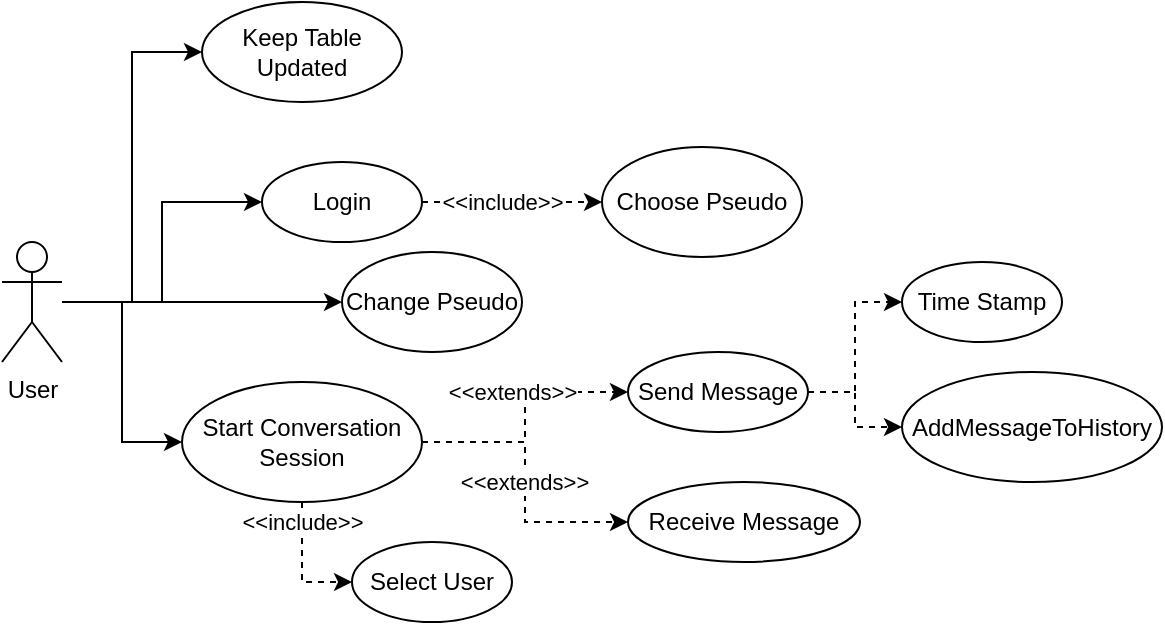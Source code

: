 <mxfile version="20.5.3" type="github">
  <diagram id="-P_8-iWG9aV-RMkAhdVp" name="Page-1">
    <mxGraphModel dx="997" dy="540" grid="1" gridSize="10" guides="1" tooltips="1" connect="1" arrows="1" fold="1" page="1" pageScale="1" pageWidth="827" pageHeight="1169" math="0" shadow="0">
      <root>
        <mxCell id="0" />
        <mxCell id="1" parent="0" />
        <mxCell id="ZcxPweZqJpsDd3th6vS2-11" style="edgeStyle=orthogonalEdgeStyle;rounded=0;orthogonalLoop=1;jettySize=auto;html=1;entryX=0;entryY=0.5;entryDx=0;entryDy=0;" edge="1" parent="1" source="ZcxPweZqJpsDd3th6vS2-1" target="ZcxPweZqJpsDd3th6vS2-6">
          <mxGeometry relative="1" as="geometry" />
        </mxCell>
        <mxCell id="ZcxPweZqJpsDd3th6vS2-12" style="edgeStyle=orthogonalEdgeStyle;rounded=0;orthogonalLoop=1;jettySize=auto;html=1;entryX=0;entryY=0.5;entryDx=0;entryDy=0;" edge="1" parent="1" source="ZcxPweZqJpsDd3th6vS2-1" target="ZcxPweZqJpsDd3th6vS2-9">
          <mxGeometry relative="1" as="geometry" />
        </mxCell>
        <mxCell id="ZcxPweZqJpsDd3th6vS2-15" style="edgeStyle=orthogonalEdgeStyle;rounded=0;orthogonalLoop=1;jettySize=auto;html=1;entryX=0;entryY=0.5;entryDx=0;entryDy=0;" edge="1" parent="1" source="ZcxPweZqJpsDd3th6vS2-1" target="ZcxPweZqJpsDd3th6vS2-7">
          <mxGeometry relative="1" as="geometry" />
        </mxCell>
        <mxCell id="ZcxPweZqJpsDd3th6vS2-17" style="edgeStyle=orthogonalEdgeStyle;rounded=0;orthogonalLoop=1;jettySize=auto;html=1;entryX=0;entryY=0.5;entryDx=0;entryDy=0;" edge="1" parent="1" source="ZcxPweZqJpsDd3th6vS2-1" target="ZcxPweZqJpsDd3th6vS2-16">
          <mxGeometry relative="1" as="geometry" />
        </mxCell>
        <mxCell id="ZcxPweZqJpsDd3th6vS2-1" value="User" style="shape=umlActor;verticalLabelPosition=bottom;verticalAlign=top;html=1;" vertex="1" parent="1">
          <mxGeometry x="70" y="210" width="30" height="60" as="geometry" />
        </mxCell>
        <mxCell id="ZcxPweZqJpsDd3th6vS2-6" value="Keep Table Updated" style="ellipse;whiteSpace=wrap;html=1;" vertex="1" parent="1">
          <mxGeometry x="170" y="90" width="100" height="50" as="geometry" />
        </mxCell>
        <mxCell id="ZcxPweZqJpsDd3th6vS2-7" value="Change Pseudo" style="ellipse;whiteSpace=wrap;html=1;" vertex="1" parent="1">
          <mxGeometry x="240" y="215" width="90" height="50" as="geometry" />
        </mxCell>
        <mxCell id="ZcxPweZqJpsDd3th6vS2-8" value="Choose Pseudo" style="ellipse;whiteSpace=wrap;html=1;" vertex="1" parent="1">
          <mxGeometry x="370" y="162.5" width="100" height="55" as="geometry" />
        </mxCell>
        <mxCell id="ZcxPweZqJpsDd3th6vS2-13" style="edgeStyle=orthogonalEdgeStyle;rounded=0;orthogonalLoop=1;jettySize=auto;html=1;exitX=1;exitY=0.5;exitDx=0;exitDy=0;entryX=0;entryY=0.5;entryDx=0;entryDy=0;dashed=1;" edge="1" parent="1" source="ZcxPweZqJpsDd3th6vS2-9" target="ZcxPweZqJpsDd3th6vS2-8">
          <mxGeometry relative="1" as="geometry" />
        </mxCell>
        <mxCell id="ZcxPweZqJpsDd3th6vS2-14" value="&amp;lt;&amp;lt;include&amp;gt;&amp;gt;" style="edgeLabel;html=1;align=center;verticalAlign=middle;resizable=0;points=[];" vertex="1" connectable="0" parent="ZcxPweZqJpsDd3th6vS2-13">
          <mxGeometry x="-0.276" relative="1" as="geometry">
            <mxPoint x="7" as="offset" />
          </mxGeometry>
        </mxCell>
        <mxCell id="ZcxPweZqJpsDd3th6vS2-9" value="Login" style="ellipse;whiteSpace=wrap;html=1;" vertex="1" parent="1">
          <mxGeometry x="200" y="170" width="80" height="40" as="geometry" />
        </mxCell>
        <mxCell id="ZcxPweZqJpsDd3th6vS2-19" style="edgeStyle=orthogonalEdgeStyle;rounded=0;orthogonalLoop=1;jettySize=auto;html=1;entryX=0;entryY=0.5;entryDx=0;entryDy=0;dashed=1;" edge="1" parent="1" source="ZcxPweZqJpsDd3th6vS2-16" target="ZcxPweZqJpsDd3th6vS2-18">
          <mxGeometry relative="1" as="geometry" />
        </mxCell>
        <mxCell id="ZcxPweZqJpsDd3th6vS2-20" value="&amp;lt;&amp;lt;include&amp;gt;&amp;gt;" style="edgeLabel;html=1;align=center;verticalAlign=middle;resizable=0;points=[];" vertex="1" connectable="0" parent="ZcxPweZqJpsDd3th6vS2-19">
          <mxGeometry x="-0.102" relative="1" as="geometry">
            <mxPoint y="-19" as="offset" />
          </mxGeometry>
        </mxCell>
        <mxCell id="ZcxPweZqJpsDd3th6vS2-23" style="edgeStyle=orthogonalEdgeStyle;rounded=0;orthogonalLoop=1;jettySize=auto;html=1;exitX=1;exitY=0.5;exitDx=0;exitDy=0;entryX=0;entryY=0.5;entryDx=0;entryDy=0;dashed=1;" edge="1" parent="1" source="ZcxPweZqJpsDd3th6vS2-16" target="ZcxPweZqJpsDd3th6vS2-21">
          <mxGeometry relative="1" as="geometry" />
        </mxCell>
        <mxCell id="ZcxPweZqJpsDd3th6vS2-26" value="&amp;lt;&amp;lt;extends&amp;gt;&amp;gt;" style="edgeLabel;html=1;align=center;verticalAlign=middle;resizable=0;points=[];" vertex="1" connectable="0" parent="ZcxPweZqJpsDd3th6vS2-23">
          <mxGeometry x="0.259" relative="1" as="geometry">
            <mxPoint x="-11" as="offset" />
          </mxGeometry>
        </mxCell>
        <mxCell id="ZcxPweZqJpsDd3th6vS2-24" style="edgeStyle=orthogonalEdgeStyle;rounded=0;orthogonalLoop=1;jettySize=auto;html=1;exitX=1;exitY=0.5;exitDx=0;exitDy=0;entryX=0;entryY=0.5;entryDx=0;entryDy=0;dashed=1;" edge="1" parent="1" source="ZcxPweZqJpsDd3th6vS2-16" target="ZcxPweZqJpsDd3th6vS2-22">
          <mxGeometry relative="1" as="geometry" />
        </mxCell>
        <mxCell id="ZcxPweZqJpsDd3th6vS2-25" value="&amp;lt;&amp;lt;extends&amp;gt;&amp;gt;" style="edgeLabel;html=1;align=center;verticalAlign=middle;resizable=0;points=[];" vertex="1" connectable="0" parent="ZcxPweZqJpsDd3th6vS2-24">
          <mxGeometry x="0.171" relative="1" as="geometry">
            <mxPoint x="-1" y="-12" as="offset" />
          </mxGeometry>
        </mxCell>
        <mxCell id="ZcxPweZqJpsDd3th6vS2-16" value="Start Conversation Session" style="ellipse;whiteSpace=wrap;html=1;" vertex="1" parent="1">
          <mxGeometry x="160" y="280" width="120" height="60" as="geometry" />
        </mxCell>
        <mxCell id="ZcxPweZqJpsDd3th6vS2-18" value="Select User" style="ellipse;whiteSpace=wrap;html=1;" vertex="1" parent="1">
          <mxGeometry x="245" y="360" width="80" height="40" as="geometry" />
        </mxCell>
        <mxCell id="ZcxPweZqJpsDd3th6vS2-32" style="edgeStyle=orthogonalEdgeStyle;rounded=0;orthogonalLoop=1;jettySize=auto;html=1;exitX=1;exitY=0.5;exitDx=0;exitDy=0;entryX=0;entryY=0.5;entryDx=0;entryDy=0;dashed=1;" edge="1" parent="1" source="ZcxPweZqJpsDd3th6vS2-21" target="ZcxPweZqJpsDd3th6vS2-28">
          <mxGeometry relative="1" as="geometry" />
        </mxCell>
        <mxCell id="ZcxPweZqJpsDd3th6vS2-33" style="edgeStyle=orthogonalEdgeStyle;rounded=0;orthogonalLoop=1;jettySize=auto;html=1;exitX=1;exitY=0.5;exitDx=0;exitDy=0;entryX=0;entryY=0.5;entryDx=0;entryDy=0;dashed=1;" edge="1" parent="1" source="ZcxPweZqJpsDd3th6vS2-21" target="ZcxPweZqJpsDd3th6vS2-27">
          <mxGeometry relative="1" as="geometry" />
        </mxCell>
        <mxCell id="ZcxPweZqJpsDd3th6vS2-21" value="Send Message" style="ellipse;whiteSpace=wrap;html=1;" vertex="1" parent="1">
          <mxGeometry x="383" y="265" width="90" height="40" as="geometry" />
        </mxCell>
        <mxCell id="ZcxPweZqJpsDd3th6vS2-22" value="Receive Message" style="ellipse;whiteSpace=wrap;html=1;" vertex="1" parent="1">
          <mxGeometry x="383" y="330" width="116" height="40" as="geometry" />
        </mxCell>
        <mxCell id="ZcxPweZqJpsDd3th6vS2-27" value="AddMessageToHistory" style="ellipse;whiteSpace=wrap;html=1;" vertex="1" parent="1">
          <mxGeometry x="520" y="275" width="130" height="55" as="geometry" />
        </mxCell>
        <mxCell id="ZcxPweZqJpsDd3th6vS2-28" value="Time Stamp" style="ellipse;whiteSpace=wrap;html=1;" vertex="1" parent="1">
          <mxGeometry x="520" y="220" width="80" height="40" as="geometry" />
        </mxCell>
      </root>
    </mxGraphModel>
  </diagram>
</mxfile>
